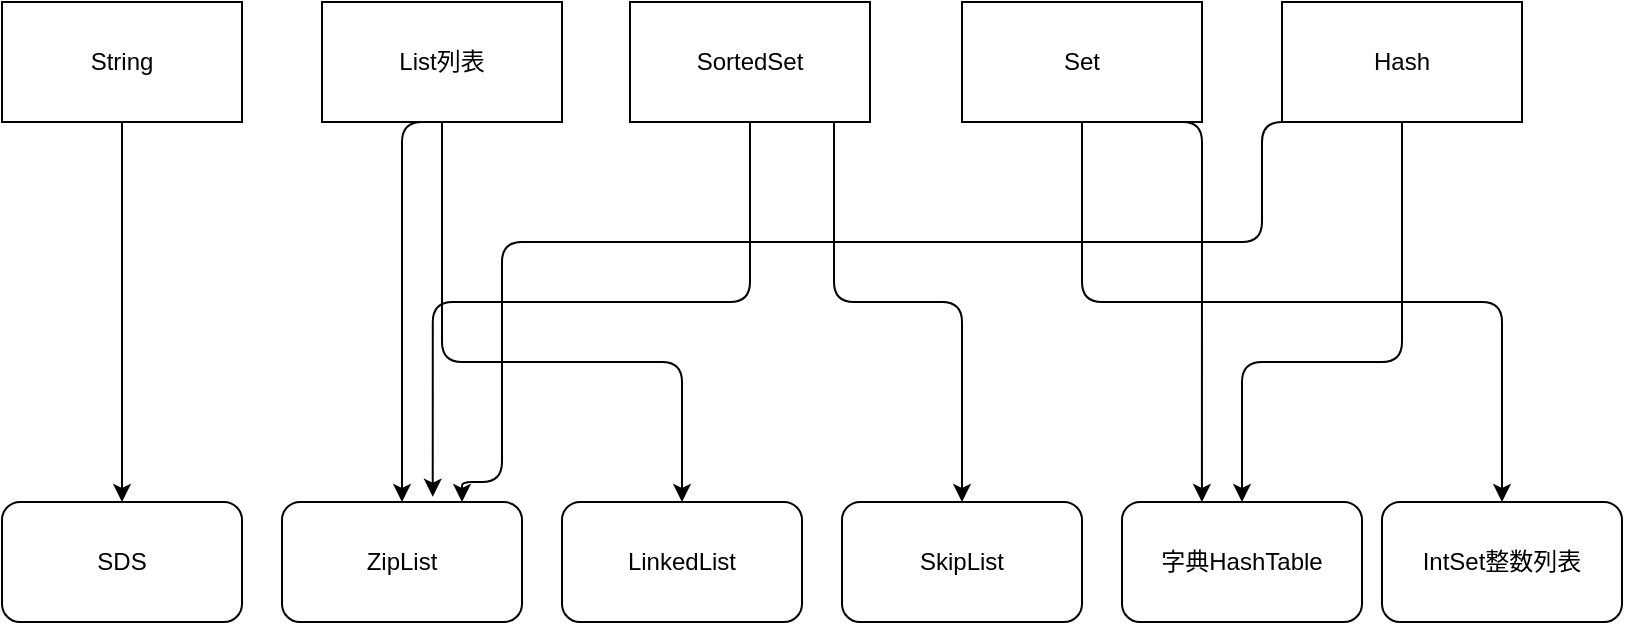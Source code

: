 <mxfile version="14.6.13" type="device"><diagram id="IMy_nG-A-zb_ocGw-zWD" name="第 1 页"><mxGraphModel dx="2062" dy="1183" grid="1" gridSize="10" guides="1" tooltips="1" connect="1" arrows="1" fold="1" page="1" pageScale="1" pageWidth="827" pageHeight="1169" math="0" shadow="0"><root><mxCell id="0"/><mxCell id="1" parent="0"/><mxCell id="-Hwgr-iUpnJEISag6a-U-1" value="List列表" style="rounded=0;whiteSpace=wrap;html=1;" vertex="1" parent="1"><mxGeometry x="200" y="460" width="120" height="60" as="geometry"/></mxCell><mxCell id="-Hwgr-iUpnJEISag6a-U-2" value="SDS" style="rounded=1;whiteSpace=wrap;html=1;" vertex="1" parent="1"><mxGeometry x="40" y="710" width="120" height="60" as="geometry"/></mxCell><mxCell id="-Hwgr-iUpnJEISag6a-U-3" value="ZipList" style="rounded=1;whiteSpace=wrap;html=1;" vertex="1" parent="1"><mxGeometry x="180" y="710" width="120" height="60" as="geometry"/></mxCell><mxCell id="-Hwgr-iUpnJEISag6a-U-4" value="LinkedList" style="rounded=1;whiteSpace=wrap;html=1;" vertex="1" parent="1"><mxGeometry x="320" y="710" width="120" height="60" as="geometry"/></mxCell><mxCell id="-Hwgr-iUpnJEISag6a-U-5" value="SkipList" style="rounded=1;whiteSpace=wrap;html=1;" vertex="1" parent="1"><mxGeometry x="460" y="710" width="120" height="60" as="geometry"/></mxCell><mxCell id="-Hwgr-iUpnJEISag6a-U-6" value="字典HashTable" style="rounded=1;whiteSpace=wrap;html=1;" vertex="1" parent="1"><mxGeometry x="600" y="710" width="120" height="60" as="geometry"/></mxCell><mxCell id="-Hwgr-iUpnJEISag6a-U-7" value="IntSet整数列表" style="rounded=1;whiteSpace=wrap;html=1;" vertex="1" parent="1"><mxGeometry x="730" y="710" width="120" height="60" as="geometry"/></mxCell><mxCell id="-Hwgr-iUpnJEISag6a-U-8" value="String" style="rounded=0;whiteSpace=wrap;html=1;" vertex="1" parent="1"><mxGeometry x="40" y="460" width="120" height="60" as="geometry"/></mxCell><mxCell id="-Hwgr-iUpnJEISag6a-U-9" value="SortedSet" style="rounded=0;whiteSpace=wrap;html=1;" vertex="1" parent="1"><mxGeometry x="354" y="460" width="120" height="60" as="geometry"/></mxCell><mxCell id="-Hwgr-iUpnJEISag6a-U-10" value="Hash" style="rounded=0;whiteSpace=wrap;html=1;" vertex="1" parent="1"><mxGeometry x="680" y="460" width="120" height="60" as="geometry"/></mxCell><mxCell id="-Hwgr-iUpnJEISag6a-U-11" value="Set" style="rounded=0;whiteSpace=wrap;html=1;" vertex="1" parent="1"><mxGeometry x="520" y="460" width="120" height="60" as="geometry"/></mxCell><mxCell id="-Hwgr-iUpnJEISag6a-U-13" value="" style="edgeStyle=segmentEdgeStyle;endArrow=classic;html=1;exitX=0.5;exitY=1;exitDx=0;exitDy=0;entryX=0.5;entryY=0;entryDx=0;entryDy=0;" edge="1" parent="1" source="-Hwgr-iUpnJEISag6a-U-8" target="-Hwgr-iUpnJEISag6a-U-2"><mxGeometry width="50" height="50" relative="1" as="geometry"><mxPoint x="390" y="630" as="sourcePoint"/><mxPoint x="100" y="700" as="targetPoint"/></mxGeometry></mxCell><mxCell id="-Hwgr-iUpnJEISag6a-U-14" value="" style="edgeStyle=segmentEdgeStyle;endArrow=classic;html=1;exitX=0.5;exitY=1;exitDx=0;exitDy=0;" edge="1" parent="1" source="-Hwgr-iUpnJEISag6a-U-1"><mxGeometry width="50" height="50" relative="1" as="geometry"><mxPoint x="390" y="630" as="sourcePoint"/><mxPoint x="240" y="710" as="targetPoint"/></mxGeometry></mxCell><mxCell id="-Hwgr-iUpnJEISag6a-U-15" value="" style="edgeStyle=segmentEdgeStyle;endArrow=classic;html=1;exitX=0.5;exitY=1;exitDx=0;exitDy=0;entryX=0.5;entryY=0;entryDx=0;entryDy=0;" edge="1" parent="1" source="-Hwgr-iUpnJEISag6a-U-1" target="-Hwgr-iUpnJEISag6a-U-4"><mxGeometry width="50" height="50" relative="1" as="geometry"><mxPoint x="390" y="630" as="sourcePoint"/><mxPoint x="440" y="580" as="targetPoint"/><Array as="points"><mxPoint x="260" y="640"/><mxPoint x="380" y="640"/></Array></mxGeometry></mxCell><mxCell id="-Hwgr-iUpnJEISag6a-U-16" value="" style="edgeStyle=segmentEdgeStyle;endArrow=classic;html=1;exitX=0.5;exitY=1;exitDx=0;exitDy=0;" edge="1" parent="1" source="-Hwgr-iUpnJEISag6a-U-10" target="-Hwgr-iUpnJEISag6a-U-6"><mxGeometry width="50" height="50" relative="1" as="geometry"><mxPoint x="390" y="630" as="sourcePoint"/><mxPoint x="440" y="580" as="targetPoint"/><Array as="points"><mxPoint x="740" y="640"/><mxPoint x="660" y="640"/></Array></mxGeometry></mxCell><mxCell id="-Hwgr-iUpnJEISag6a-U-17" value="" style="edgeStyle=segmentEdgeStyle;endArrow=classic;html=1;exitX=0.45;exitY=1;exitDx=0;exitDy=0;exitPerimeter=0;entryX=0.75;entryY=0;entryDx=0;entryDy=0;" edge="1" parent="1" source="-Hwgr-iUpnJEISag6a-U-10" target="-Hwgr-iUpnJEISag6a-U-3"><mxGeometry width="50" height="50" relative="1" as="geometry"><mxPoint x="390" y="630" as="sourcePoint"/><mxPoint x="240" y="700" as="targetPoint"/><Array as="points"><mxPoint x="670" y="520"/><mxPoint x="670" y="580"/><mxPoint x="290" y="580"/><mxPoint x="290" y="700"/><mxPoint x="270" y="700"/></Array></mxGeometry></mxCell><mxCell id="-Hwgr-iUpnJEISag6a-U-18" value="" style="edgeStyle=segmentEdgeStyle;endArrow=classic;html=1;exitX=0.5;exitY=1;exitDx=0;exitDy=0;entryX=0.5;entryY=0;entryDx=0;entryDy=0;" edge="1" parent="1" source="-Hwgr-iUpnJEISag6a-U-11" target="-Hwgr-iUpnJEISag6a-U-7"><mxGeometry width="50" height="50" relative="1" as="geometry"><mxPoint x="390" y="630" as="sourcePoint"/><mxPoint x="440" y="580" as="targetPoint"/><Array as="points"><mxPoint x="580" y="610"/><mxPoint x="790" y="610"/></Array></mxGeometry></mxCell><mxCell id="-Hwgr-iUpnJEISag6a-U-19" value="" style="edgeStyle=segmentEdgeStyle;endArrow=classic;html=1;entryX=0.333;entryY=0;entryDx=0;entryDy=0;entryPerimeter=0;" edge="1" parent="1" target="-Hwgr-iUpnJEISag6a-U-6"><mxGeometry width="50" height="50" relative="1" as="geometry"><mxPoint x="621" y="520" as="sourcePoint"/><mxPoint x="440" y="580" as="targetPoint"/><Array as="points"><mxPoint x="621" y="520"/><mxPoint x="640" y="520"/></Array></mxGeometry></mxCell><mxCell id="-Hwgr-iUpnJEISag6a-U-20" value="" style="edgeStyle=segmentEdgeStyle;endArrow=classic;html=1;exitX=0.5;exitY=1;exitDx=0;exitDy=0;entryX=0.628;entryY=-0.044;entryDx=0;entryDy=0;entryPerimeter=0;" edge="1" parent="1" source="-Hwgr-iUpnJEISag6a-U-9" target="-Hwgr-iUpnJEISag6a-U-3"><mxGeometry width="50" height="50" relative="1" as="geometry"><mxPoint x="390" y="630" as="sourcePoint"/><mxPoint x="440" y="580" as="targetPoint"/><Array as="points"><mxPoint x="414" y="610"/><mxPoint x="255" y="610"/></Array></mxGeometry></mxCell><mxCell id="-Hwgr-iUpnJEISag6a-U-21" value="" style="edgeStyle=segmentEdgeStyle;endArrow=classic;html=1;exitX=0.85;exitY=1;exitDx=0;exitDy=0;exitPerimeter=0;" edge="1" parent="1" source="-Hwgr-iUpnJEISag6a-U-9" target="-Hwgr-iUpnJEISag6a-U-5"><mxGeometry width="50" height="50" relative="1" as="geometry"><mxPoint x="390" y="630" as="sourcePoint"/><mxPoint x="440" y="580" as="targetPoint"/><Array as="points"><mxPoint x="456" y="610"/><mxPoint x="520" y="610"/></Array></mxGeometry></mxCell></root></mxGraphModel></diagram></mxfile>